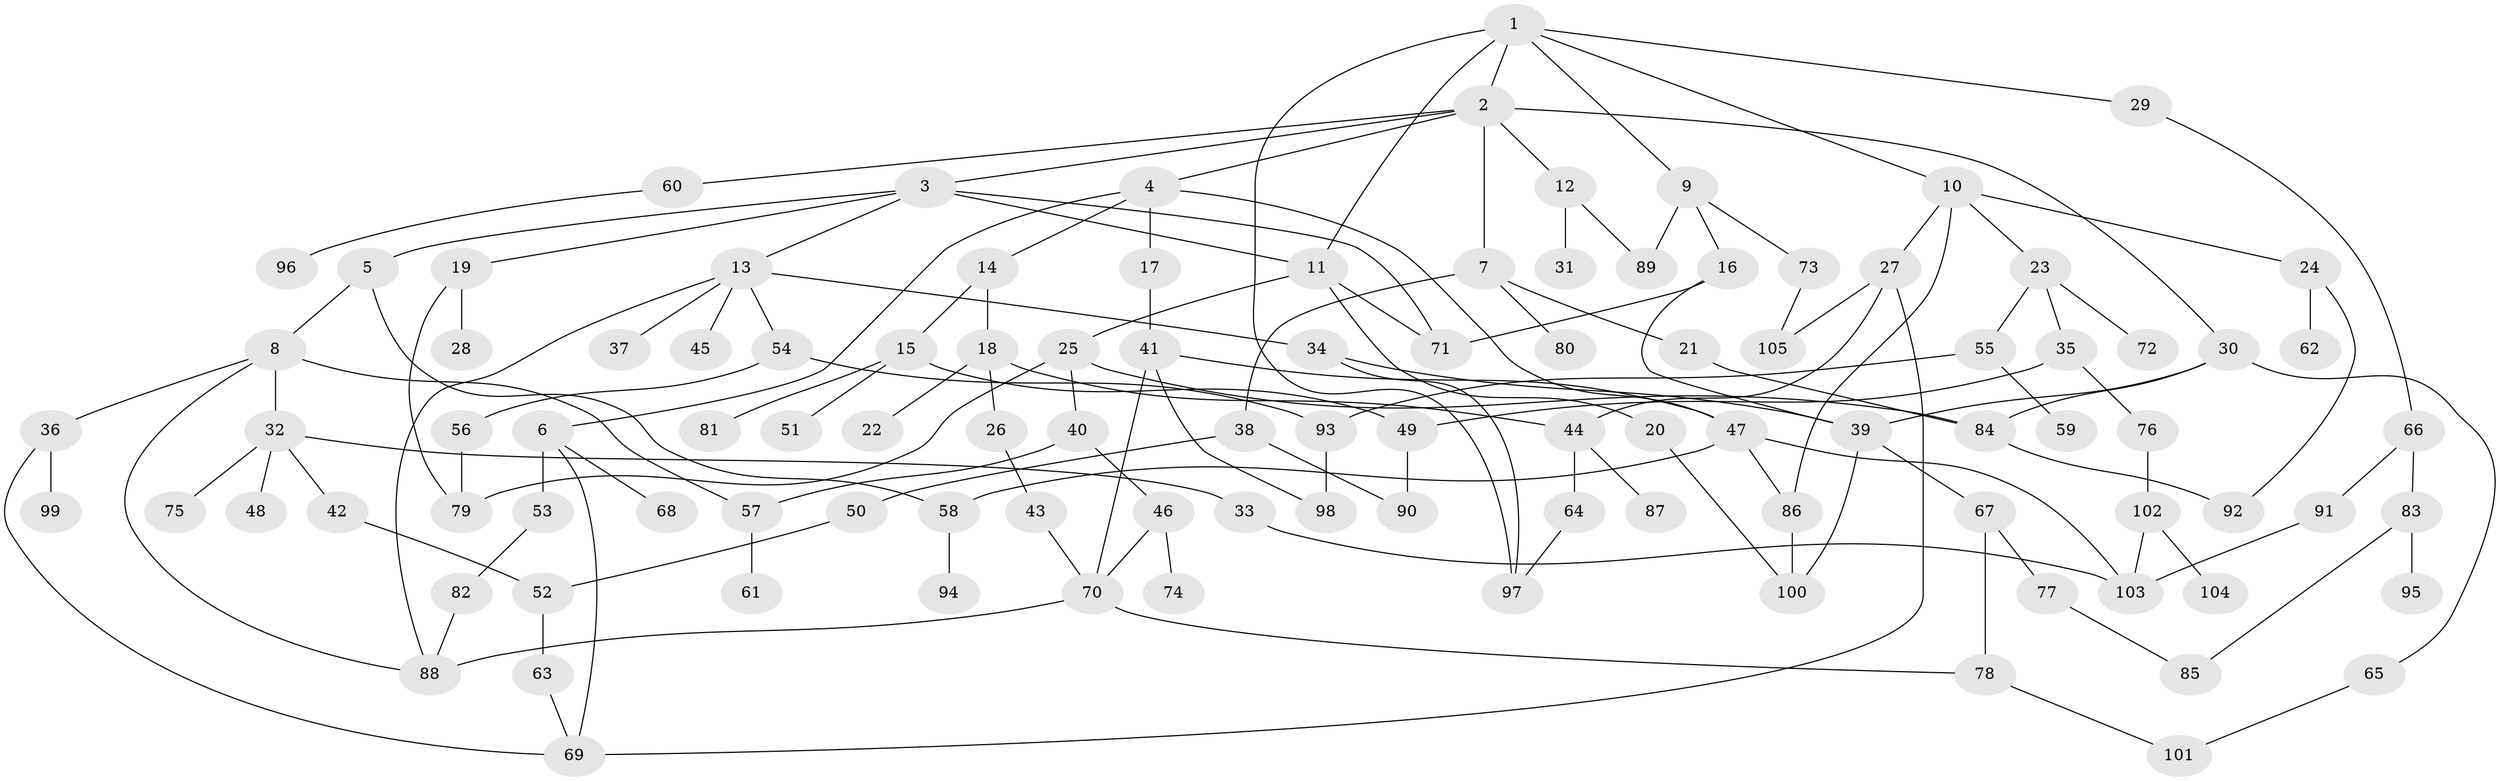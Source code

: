 // Generated by graph-tools (version 1.1) at 2025/10/02/27/25 16:10:53]
// undirected, 105 vertices, 144 edges
graph export_dot {
graph [start="1"]
  node [color=gray90,style=filled];
  1;
  2;
  3;
  4;
  5;
  6;
  7;
  8;
  9;
  10;
  11;
  12;
  13;
  14;
  15;
  16;
  17;
  18;
  19;
  20;
  21;
  22;
  23;
  24;
  25;
  26;
  27;
  28;
  29;
  30;
  31;
  32;
  33;
  34;
  35;
  36;
  37;
  38;
  39;
  40;
  41;
  42;
  43;
  44;
  45;
  46;
  47;
  48;
  49;
  50;
  51;
  52;
  53;
  54;
  55;
  56;
  57;
  58;
  59;
  60;
  61;
  62;
  63;
  64;
  65;
  66;
  67;
  68;
  69;
  70;
  71;
  72;
  73;
  74;
  75;
  76;
  77;
  78;
  79;
  80;
  81;
  82;
  83;
  84;
  85;
  86;
  87;
  88;
  89;
  90;
  91;
  92;
  93;
  94;
  95;
  96;
  97;
  98;
  99;
  100;
  101;
  102;
  103;
  104;
  105;
  1 -- 2;
  1 -- 9;
  1 -- 10;
  1 -- 29;
  1 -- 97;
  1 -- 11;
  2 -- 3;
  2 -- 4;
  2 -- 7;
  2 -- 12;
  2 -- 30;
  2 -- 60;
  3 -- 5;
  3 -- 11;
  3 -- 13;
  3 -- 19;
  3 -- 71;
  4 -- 6;
  4 -- 14;
  4 -- 17;
  4 -- 47;
  5 -- 8;
  5 -- 58;
  6 -- 53;
  6 -- 68;
  6 -- 69;
  7 -- 21;
  7 -- 38;
  7 -- 80;
  8 -- 32;
  8 -- 36;
  8 -- 57;
  8 -- 88;
  9 -- 16;
  9 -- 73;
  9 -- 89;
  10 -- 23;
  10 -- 24;
  10 -- 27;
  10 -- 86;
  11 -- 20;
  11 -- 25;
  11 -- 71;
  12 -- 31;
  12 -- 89;
  13 -- 34;
  13 -- 37;
  13 -- 45;
  13 -- 54;
  13 -- 88;
  14 -- 15;
  14 -- 18;
  15 -- 51;
  15 -- 81;
  15 -- 49;
  16 -- 71;
  16 -- 39;
  17 -- 41;
  18 -- 22;
  18 -- 26;
  18 -- 44;
  19 -- 28;
  19 -- 79;
  20 -- 100;
  21 -- 84;
  23 -- 35;
  23 -- 55;
  23 -- 72;
  24 -- 62;
  24 -- 92;
  25 -- 40;
  25 -- 79;
  25 -- 84;
  26 -- 43;
  27 -- 44;
  27 -- 69;
  27 -- 105;
  29 -- 66;
  30 -- 65;
  30 -- 84;
  30 -- 39;
  32 -- 33;
  32 -- 42;
  32 -- 48;
  32 -- 75;
  33 -- 103;
  34 -- 39;
  34 -- 97;
  35 -- 49;
  35 -- 76;
  36 -- 99;
  36 -- 69;
  38 -- 50;
  38 -- 90;
  39 -- 67;
  39 -- 100;
  40 -- 46;
  40 -- 57;
  41 -- 98;
  41 -- 47;
  41 -- 70;
  42 -- 52;
  43 -- 70;
  44 -- 64;
  44 -- 87;
  46 -- 74;
  46 -- 70;
  47 -- 86;
  47 -- 58;
  47 -- 103;
  49 -- 90;
  50 -- 52;
  52 -- 63;
  53 -- 82;
  54 -- 56;
  54 -- 93;
  55 -- 59;
  55 -- 93;
  56 -- 79;
  57 -- 61;
  58 -- 94;
  60 -- 96;
  63 -- 69;
  64 -- 97;
  65 -- 101;
  66 -- 83;
  66 -- 91;
  67 -- 77;
  67 -- 78;
  70 -- 78;
  70 -- 88;
  73 -- 105;
  76 -- 102;
  77 -- 85;
  78 -- 101;
  82 -- 88;
  83 -- 95;
  83 -- 85;
  84 -- 92;
  86 -- 100;
  91 -- 103;
  93 -- 98;
  102 -- 103;
  102 -- 104;
}
